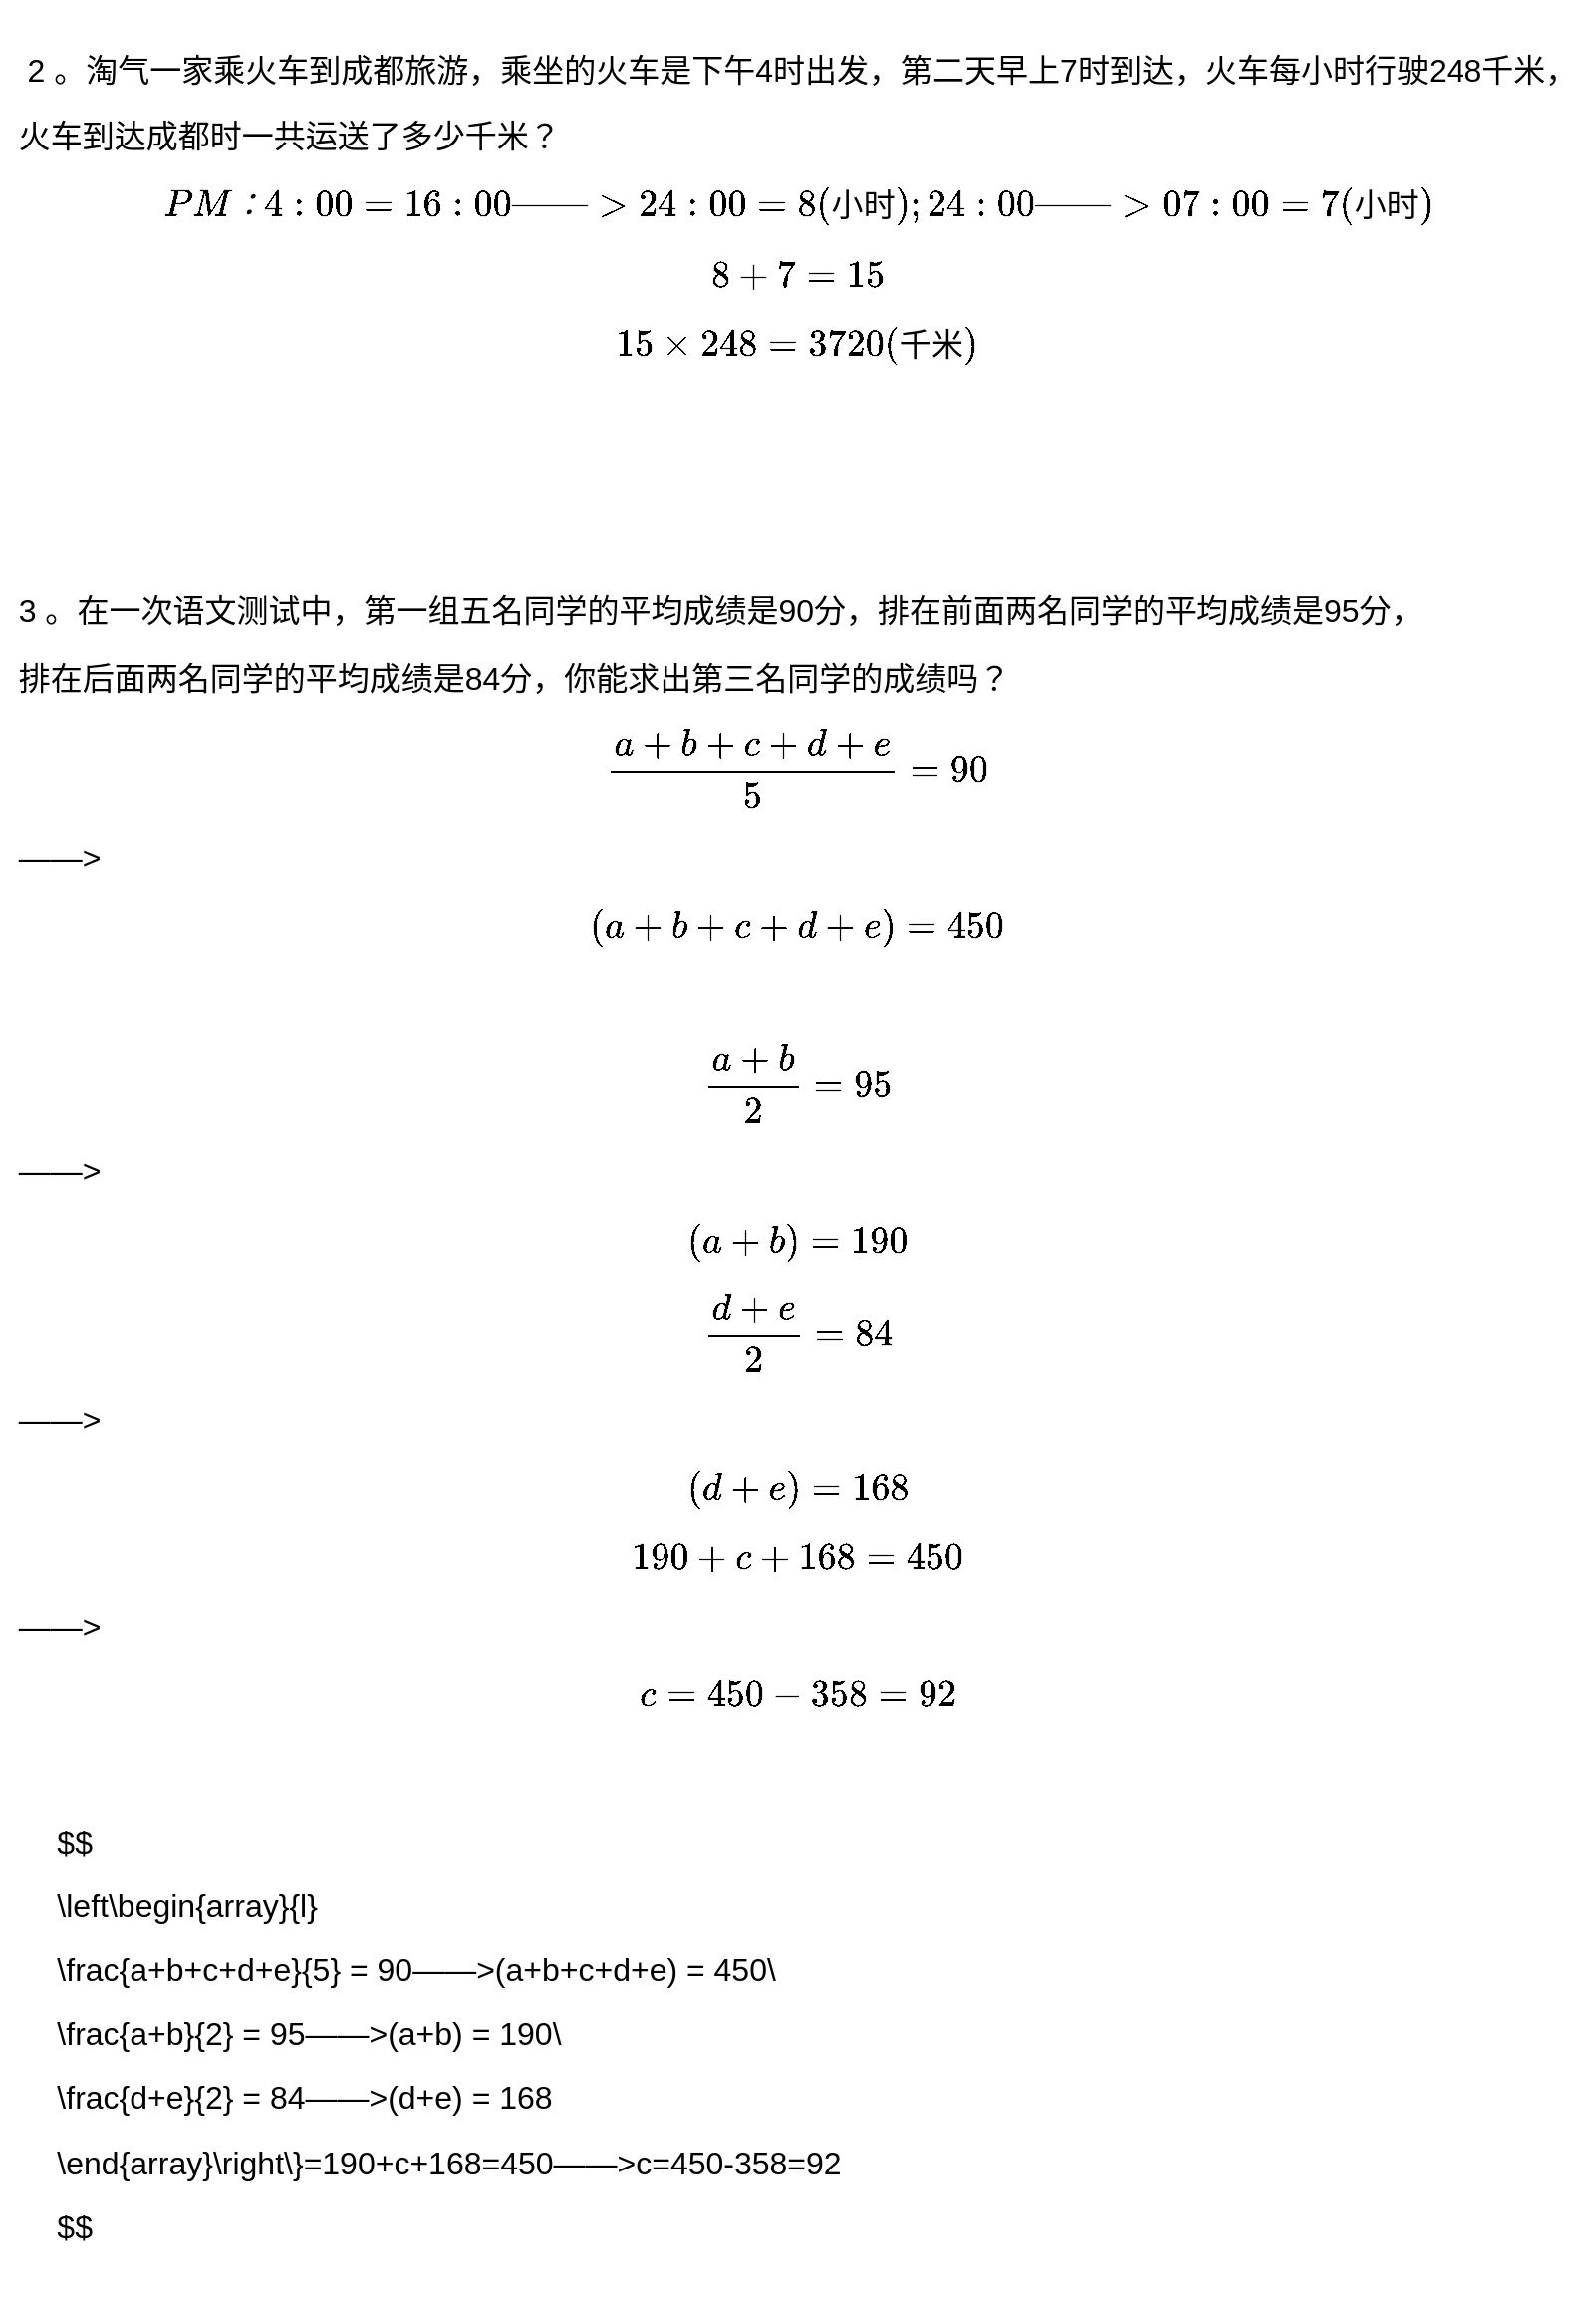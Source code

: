<mxfile version="13.10.0" type="github">
  <diagram id="d_5k1kWVG2uN-BUGGns2" name="Page-1">
    <mxGraphModel dx="3316" dy="5448" grid="1" gridSize="10" guides="1" tooltips="1" connect="1" arrows="1" fold="1" page="1" pageScale="1" pageWidth="827" pageHeight="1169" math="1" shadow="0">
      <root>
        <mxCell id="0" />
        <mxCell id="1" parent="0" />
        <mxCell id="VTZgr-LaX8WL-gc1TtYe-1" value="&lt;p class=&quot;MsoNormal&quot; style=&quot;text-align: left ; line-height: 114%&quot;&gt;&lt;span style=&quot;font-size: 12.0pt&quot;&gt;&lt;font style=&quot;vertical-align: inherit&quot;&gt;&lt;font style=&quot;vertical-align: inherit&quot;&gt;&lt;font style=&quot;vertical-align: inherit&quot;&gt;&lt;font style=&quot;vertical-align: inherit&quot;&gt;&lt;font style=&quot;vertical-align: inherit&quot;&gt;&lt;font style=&quot;vertical-align: inherit&quot;&gt;&lt;font style=&quot;vertical-align: inherit&quot;&gt;&lt;font style=&quot;vertical-align: inherit&quot;&gt;1.&amp;nbsp;&lt;/font&gt;&lt;/font&gt;&lt;/font&gt;&lt;/font&gt;&lt;/font&gt;&lt;/font&gt;&lt;/font&gt;&lt;/font&gt;&lt;/span&gt;&lt;span style=&quot;line-height: 114% ; font-size: 12.0pt&quot;&gt;&lt;font face=&quot;宋体&quot;&gt;&lt;font style=&quot;vertical-align: inherit&quot;&gt;&lt;font style=&quot;vertical-align: inherit&quot;&gt;&lt;font style=&quot;vertical-align: inherit&quot;&gt;&lt;font style=&quot;vertical-align: inherit&quot;&gt;&lt;font style=&quot;vertical-align: inherit&quot;&gt;&lt;font style=&quot;vertical-align: inherit&quot;&gt;&lt;font style=&quot;vertical-align: inherit&quot;&gt;&lt;font style=&quot;vertical-align: inherit&quot;&gt;小马虎在计算除法时，把除数&lt;/font&gt;&lt;/font&gt;&lt;/font&gt;&lt;/font&gt;&lt;/font&gt;&lt;/font&gt;&lt;/font&gt;&lt;/font&gt;&lt;/font&gt;&lt;/span&gt;&lt;span style=&quot;line-height: 114% ; font-size: 12.0pt&quot;&gt;&lt;font style=&quot;vertical-align: inherit&quot;&gt;&lt;font style=&quot;vertical-align: inherit&quot;&gt;&lt;font style=&quot;vertical-align: inherit&quot;&gt;&lt;font style=&quot;vertical-align: inherit&quot;&gt;&lt;font style=&quot;vertical-align: inherit&quot;&gt;&lt;font style=&quot;vertical-align: inherit&quot;&gt;&lt;font style=&quot;vertical-align: inherit&quot;&gt;&lt;font style=&quot;vertical-align: inherit&quot;&gt;43错写成34，这样得到的商是26，余数是2。正确的商是多少？余数是多少？&lt;/font&gt;&lt;/font&gt;&lt;/font&gt;&lt;/font&gt;&lt;/font&gt;&lt;/font&gt;&lt;/font&gt;&lt;/font&gt;&lt;/span&gt;&lt;span style=&quot;line-height: 114% ; font-size: 12.0pt&quot;&gt;&lt;/span&gt;&lt;/p&gt;&lt;p class=&quot;MsoNormal&quot; style=&quot;text-align: left ; line-height: 114%&quot;&gt;&lt;font style=&quot;font-size: 15px&quot;&gt;&lt;span style=&quot;line-height: 114%&quot;&gt;&lt;font style=&quot;vertical-align: inherit&quot;&gt;&lt;font style=&quot;vertical-align: inherit&quot;&gt;&lt;font style=&quot;vertical-align: inherit&quot;&gt;&lt;font style=&quot;vertical-align: inherit&quot;&gt;&lt;font style=&quot;vertical-align: inherit&quot;&gt;&lt;font style=&quot;vertical-align: inherit&quot;&gt;&lt;font style=&quot;vertical-align: inherit&quot;&gt;&lt;font style=&quot;vertical-align: inherit&quot;&gt;&amp;nbsp;&lt;/font&gt;&lt;/font&gt;&lt;/font&gt;&lt;/font&gt;&lt;/font&gt;&lt;/font&gt;&lt;/font&gt;&lt;/font&gt;&lt;/span&gt;&lt;/font&gt;&lt;span&gt;$$\frac{x}{34}=26...2$$&lt;/span&gt;&lt;/p&gt;&lt;p class=&quot;MsoNormal&quot; style=&quot;text-align: left ; line-height: 114%&quot;&gt;&lt;span style=&quot;font-size: medium&quot;&gt;$$x=34\times26+2=886$$&lt;/span&gt;&lt;/p&gt;&lt;p class=&quot;MsoNormal&quot; style=&quot;text-align: left ; line-height: 114%&quot;&gt;&lt;span style=&quot;line-height: 114%&quot;&gt;&lt;font size=&quot;3&quot;&gt;$$\frac{886}{43}=20...26$$&lt;/font&gt;&lt;/span&gt;&lt;/p&gt;&lt;span style=&quot;font-size: 12pt ; text-align: left&quot;&gt;&amp;nbsp;&lt;/span&gt;&lt;span style=&quot;font-family: &amp;#34;courier new&amp;#34; , &amp;#34;courier&amp;#34; , monospace ; font-size: 13px ; text-align: left ; background-color: rgb(255 , 255 , 255)&quot;&gt;&lt;br&gt;&lt;/span&gt;&lt;p class=&quot;MsoNormal&quot; style=&quot;text-align: left ; line-height: 114%&quot;&gt;&lt;span style=&quot;line-height: 114% ; font-size: 12.0pt&quot;&gt;&amp;nbsp;&lt;/span&gt;&lt;span style=&quot;line-height: 114% ; font-size: 12pt&quot;&gt;&lt;font style=&quot;vertical-align: inherit&quot;&gt;&lt;font style=&quot;vertical-align: inherit&quot;&gt;&lt;font style=&quot;vertical-align: inherit&quot;&gt;&lt;font style=&quot;vertical-align: inherit&quot;&gt;&lt;font style=&quot;vertical-align: inherit&quot;&gt;&lt;font style=&quot;vertical-align: inherit&quot;&gt;&lt;font style=&quot;vertical-align: inherit&quot;&gt;&lt;font style=&quot;vertical-align: inherit&quot;&gt;2 &lt;/font&gt;&lt;/font&gt;&lt;/font&gt;&lt;/font&gt;&lt;/font&gt;&lt;/font&gt;&lt;/font&gt;&lt;/font&gt;&lt;/span&gt;&lt;span style=&quot;line-height: 114% ; font-size: 12pt&quot;&gt;&lt;font style=&quot;vertical-align: inherit&quot;&gt;&lt;font style=&quot;vertical-align: inherit&quot;&gt;&lt;font style=&quot;vertical-align: inherit&quot;&gt;&lt;font style=&quot;vertical-align: inherit&quot;&gt;&lt;font style=&quot;vertical-align: inherit&quot;&gt;&lt;font style=&quot;vertical-align: inherit&quot;&gt;&lt;font style=&quot;vertical-align: inherit&quot;&gt;&lt;font style=&quot;vertical-align: inherit&quot;&gt;。&lt;/font&gt;&lt;/font&gt;&lt;/font&gt;&lt;/font&gt;&lt;/font&gt;&lt;/font&gt;&lt;/font&gt;&lt;/font&gt;&lt;/span&gt;&lt;span style=&quot;line-height: 114% ; font-size: 12pt&quot;&gt;&lt;font face=&quot;宋体&quot;&gt;&lt;font style=&quot;vertical-align: inherit&quot;&gt;&lt;font style=&quot;vertical-align: inherit&quot;&gt;&lt;font style=&quot;vertical-align: inherit&quot;&gt;&lt;font style=&quot;vertical-align: inherit&quot;&gt;&lt;font style=&quot;vertical-align: inherit&quot;&gt;&lt;font style=&quot;vertical-align: inherit&quot;&gt;&lt;font style=&quot;vertical-align: inherit&quot;&gt;&lt;font style=&quot;vertical-align: inherit&quot;&gt;淘气一家乘火车到成都旅游，乘坐的火车是下午&lt;/font&gt;&lt;/font&gt;&lt;/font&gt;&lt;/font&gt;&lt;/font&gt;&lt;/font&gt;&lt;/font&gt;&lt;/font&gt;&lt;/font&gt;&lt;font style=&quot;vertical-align: inherit&quot;&gt;&lt;font style=&quot;vertical-align: inherit&quot;&gt;&lt;font style=&quot;vertical-align: inherit&quot;&gt;&lt;font style=&quot;vertical-align: inherit&quot;&gt;&lt;font style=&quot;vertical-align: inherit&quot;&gt;&lt;font style=&quot;vertical-align: inherit&quot;&gt;&lt;font style=&quot;vertical-align: inherit&quot;&gt;&lt;font style=&quot;vertical-align: inherit&quot;&gt;4时出发，第二天早上7时到达，火车每小时行驶248千米&lt;/font&gt;&lt;/font&gt;&lt;/font&gt;&lt;/font&gt;&lt;/font&gt;&lt;/font&gt;&lt;/font&gt;&lt;/font&gt;&lt;/span&gt;&lt;span style=&quot;line-height: 114% ; font-size: 12pt&quot;&gt;&lt;font face=&quot;宋体&quot;&gt;&lt;font style=&quot;vertical-align: inherit&quot;&gt;&lt;font style=&quot;vertical-align: inherit&quot;&gt;&lt;font style=&quot;vertical-align: inherit&quot;&gt;&lt;font style=&quot;vertical-align: inherit&quot;&gt;&lt;font style=&quot;vertical-align: inherit&quot;&gt;&lt;font style=&quot;vertical-align: inherit&quot;&gt;&lt;font style=&quot;vertical-align: inherit&quot;&gt;&lt;font style=&quot;vertical-align: inherit&quot;&gt;&lt;font style=&quot;vertical-align: inherit&quot;&gt;&lt;font style=&quot;vertical-align: inherit&quot;&gt;，&lt;/font&gt;&lt;/font&gt;&lt;/font&gt;&lt;/font&gt;&lt;/font&gt;&lt;/font&gt;&lt;/font&gt;&lt;/font&gt;&lt;/font&gt;&lt;/font&gt;&lt;/font&gt;&lt;/span&gt;&lt;/p&gt;&lt;p class=&quot;MsoNormal&quot; style=&quot;text-align: left ; line-height: 114%&quot;&gt;&lt;span style=&quot;line-height: 114% ; font-size: 12.0pt&quot;&gt;&lt;font face=&quot;宋体&quot;&gt;&lt;font style=&quot;vertical-align: inherit&quot;&gt;&lt;font style=&quot;vertical-align: inherit&quot;&gt;&lt;font style=&quot;vertical-align: inherit&quot;&gt;&lt;font style=&quot;vertical-align: inherit&quot;&gt;&lt;font style=&quot;vertical-align: inherit&quot;&gt;&lt;font style=&quot;vertical-align: inherit&quot;&gt;&lt;font style=&quot;vertical-align: inherit&quot;&gt;&lt;font style=&quot;vertical-align: inherit&quot;&gt;火车到达成都时一共运送了多少千米&lt;/font&gt;&lt;/font&gt;&lt;/font&gt;&lt;/font&gt;&lt;/font&gt;&lt;/font&gt;&lt;/font&gt;&lt;/font&gt;&lt;/font&gt;&lt;font style=&quot;vertical-align: inherit&quot;&gt;&lt;font style=&quot;vertical-align: inherit&quot;&gt;&lt;font style=&quot;vertical-align: inherit&quot;&gt;&lt;font style=&quot;vertical-align: inherit&quot;&gt;&lt;font style=&quot;vertical-align: inherit&quot;&gt;&lt;font style=&quot;vertical-align: inherit&quot;&gt;&lt;font style=&quot;vertical-align: inherit&quot;&gt;？&lt;/font&gt;&lt;/font&gt;&lt;/font&gt;&lt;/font&gt;&lt;/font&gt;&lt;/font&gt;&lt;/font&gt;&lt;/span&gt;&lt;/p&gt;&lt;p class=&quot;MsoNormal&quot; style=&quot;text-align: left ; line-height: 114%&quot;&gt;&lt;span style=&quot;font-size: 12pt&quot;&gt;$$PM：4:00 = 16:00——&amp;gt;24:00=8(小时);24:00——&amp;gt;07:00=7(小时)$$&lt;/span&gt;&lt;/p&gt;&lt;p class=&quot;MsoNormal&quot; style=&quot;text-align: left ; line-height: 114%&quot;&gt;&lt;span style=&quot;line-height: 114% ; font-size: 12.0pt&quot;&gt;$$8+7=15$$&lt;/span&gt;&lt;/p&gt;&lt;p class=&quot;MsoNormal&quot; style=&quot;text-align: left ; line-height: 114%&quot;&gt;&lt;span style=&quot;font-size: 16px&quot;&gt;$$15\times248 = 3720(千米)$$&lt;/span&gt;&lt;/p&gt;&lt;p class=&quot;MsoNormal&quot; style=&quot;text-align: left ; line-height: 114%&quot;&gt;&lt;span style=&quot;line-height: 114% ; font-size: 12.0pt&quot;&gt;&amp;nbsp;&lt;/span&gt;&lt;/p&gt;&lt;p class=&quot;MsoNormal&quot; style=&quot;text-align: left ; line-height: 114%&quot;&gt;&lt;span style=&quot;line-height: 114% ; font-size: 12.0pt&quot;&gt;&amp;nbsp;&lt;/span&gt;&lt;/p&gt;&lt;p class=&quot;MsoNormal&quot; style=&quot;text-align: left ; line-height: 114%&quot;&gt;&lt;span style=&quot;line-height: 114% ; font-size: 12.0pt&quot;&gt;&amp;nbsp;&lt;/span&gt;&lt;/p&gt;&lt;p class=&quot;MsoNormal&quot; style=&quot;text-align: left ; line-height: 114%&quot;&gt;&lt;span style=&quot;line-height: 114% ; font-size: 12.0pt&quot;&gt;&lt;font style=&quot;vertical-align: inherit&quot;&gt;&lt;font style=&quot;vertical-align: inherit&quot;&gt;&lt;font style=&quot;vertical-align: inherit&quot;&gt;&lt;font style=&quot;vertical-align: inherit&quot;&gt;&lt;font style=&quot;vertical-align: inherit&quot;&gt;&lt;font style=&quot;vertical-align: inherit&quot;&gt;&lt;font style=&quot;vertical-align: inherit&quot;&gt;&lt;font style=&quot;vertical-align: inherit&quot;&gt;3 &lt;/font&gt;&lt;/font&gt;&lt;/font&gt;&lt;/font&gt;&lt;/font&gt;&lt;/font&gt;&lt;/font&gt;&lt;/font&gt;&lt;/span&gt;&lt;span style=&quot;line-height: 114% ; font-size: 12.0pt&quot;&gt;&lt;font style=&quot;vertical-align: inherit&quot;&gt;&lt;font style=&quot;vertical-align: inherit&quot;&gt;&lt;font style=&quot;vertical-align: inherit&quot;&gt;&lt;font style=&quot;vertical-align: inherit&quot;&gt;&lt;font style=&quot;vertical-align: inherit&quot;&gt;&lt;font style=&quot;vertical-align: inherit&quot;&gt;&lt;font style=&quot;vertical-align: inherit&quot;&gt;&lt;font style=&quot;vertical-align: inherit&quot;&gt;。&lt;/font&gt;&lt;/font&gt;&lt;/font&gt;&lt;/font&gt;&lt;/font&gt;&lt;/font&gt;&lt;/font&gt;&lt;/font&gt;&lt;/span&gt;&lt;font style=&quot;vertical-align: inherit&quot;&gt;&lt;span style=&quot;line-height: 114% ; font-size: 12.0pt&quot;&gt;&lt;font face=&quot;宋体&quot;&gt;&lt;font style=&quot;vertical-align: inherit&quot;&gt;&lt;font style=&quot;vertical-align: inherit&quot;&gt;&lt;font style=&quot;vertical-align: inherit&quot;&gt;&lt;font style=&quot;vertical-align: inherit&quot;&gt;&lt;font style=&quot;vertical-align: inherit&quot;&gt;&lt;font style=&quot;vertical-align: inherit&quot;&gt;&lt;font style=&quot;vertical-align: inherit&quot;&gt;在一次语文测试中，第一组五名同学的平均成绩是&lt;/font&gt;&lt;/font&gt;&lt;/font&gt;&lt;/font&gt;&lt;/font&gt;&lt;/font&gt;&lt;/font&gt;&lt;/font&gt;&lt;/span&gt;&lt;/font&gt;&lt;span style=&quot;line-height: 114% ; font-size: 12.0pt&quot;&gt;&lt;font style=&quot;vertical-align: inherit&quot;&gt;&lt;font style=&quot;vertical-align: inherit&quot;&gt;&lt;font style=&quot;vertical-align: inherit&quot;&gt;&lt;font style=&quot;vertical-align: inherit&quot;&gt;&lt;font style=&quot;vertical-align: inherit&quot;&gt;&lt;font style=&quot;vertical-align: inherit&quot;&gt;&lt;font style=&quot;vertical-align: inherit&quot;&gt;&lt;font style=&quot;vertical-align: inherit&quot;&gt;&lt;font style=&quot;vertical-align: inherit&quot;&gt;90分，排在前面两名同学的平均成绩是95分，&lt;/font&gt;&lt;/font&gt;&lt;/font&gt;&lt;/font&gt;&lt;/font&gt;&lt;/font&gt;&lt;/font&gt;&lt;/font&gt;&lt;/font&gt;&lt;/span&gt;&lt;/p&gt;&lt;p class=&quot;MsoNormal&quot; style=&quot;text-align: left ; line-height: 114%&quot;&gt;&lt;font style=&quot;vertical-align: inherit&quot;&gt;&lt;span style=&quot;line-height: 114% ; font-size: 12.0pt&quot;&gt;&lt;font style=&quot;vertical-align: inherit&quot;&gt;&lt;font style=&quot;vertical-align: inherit&quot;&gt;&lt;font style=&quot;vertical-align: inherit&quot;&gt;&lt;font style=&quot;vertical-align: inherit&quot;&gt;&lt;font style=&quot;vertical-align: inherit&quot;&gt;&lt;font style=&quot;vertical-align: inherit&quot;&gt;&lt;font style=&quot;vertical-align: inherit&quot;&gt;排在后面两名同学的平均成绩是&lt;/font&gt;&lt;/font&gt;&lt;/font&gt;&lt;/font&gt;&lt;/font&gt;&lt;/font&gt;&lt;/font&gt;&lt;/span&gt;&lt;span style=&quot;line-height: 114% ; font-size: 12.0pt&quot;&gt;&lt;font style=&quot;vertical-align: inherit&quot;&gt;&lt;font style=&quot;vertical-align: inherit&quot;&gt;&lt;font style=&quot;vertical-align: inherit&quot;&gt;&lt;font style=&quot;vertical-align: inherit&quot;&gt;&lt;font style=&quot;vertical-align: inherit&quot;&gt;&lt;font style=&quot;vertical-align: inherit&quot;&gt;&lt;font style=&quot;vertical-align: inherit&quot;&gt;84分，你能求出第三名同学的成绩吗？&lt;/font&gt;&lt;/font&gt;&lt;/font&gt;&lt;/font&gt;&lt;/font&gt;&lt;/font&gt;&lt;/font&gt;&lt;/span&gt;&lt;/font&gt;&lt;span style=&quot;font-size: 10.5pt&quot;&gt;&amp;nbsp;&lt;/span&gt;&lt;/p&gt;&lt;p class=&quot;MsoNormal&quot; style=&quot;text-align: left ; line-height: 114%&quot;&gt;&lt;span style=&quot;line-height: 114% ; font-size: 12pt&quot;&gt;&lt;font style=&quot;vertical-align: inherit&quot;&gt;&lt;font style=&quot;vertical-align: inherit&quot;&gt;$$\frac{a+b+c+d+e}{5} = 90$$——&amp;gt;&lt;/font&gt;&lt;/font&gt;&lt;/span&gt;&lt;span style=&quot;font-size: 12pt&quot;&gt;$$(a+b+c+d+e) = 450$$&lt;/span&gt;&lt;br&gt;&lt;/p&gt;&lt;p class=&quot;MsoNormal&quot; style=&quot;text-align: left ; line-height: 114%&quot;&gt;&lt;span style=&quot;line-height: 114% ; font-size: 12.0pt&quot;&gt;&lt;font style=&quot;vertical-align: inherit&quot;&gt;&lt;font style=&quot;vertical-align: inherit&quot;&gt;$$\frac{a+b}{2} = 95$$——&amp;gt;$$(a+b) = 190$$&lt;/font&gt;&lt;/font&gt;&lt;/span&gt;&lt;/p&gt;&lt;p class=&quot;MsoNormal&quot; style=&quot;text-align: left ; line-height: 114%&quot;&gt;&lt;span style=&quot;line-height: 114% ; font-size: 12.0pt&quot;&gt;&lt;font style=&quot;vertical-align: inherit&quot;&gt;&lt;font style=&quot;vertical-align: inherit&quot;&gt;$$\frac{d+e}{2} = 84$$——&amp;gt;$$(d+e) = 168$$&lt;/font&gt;&lt;/font&gt;&lt;/span&gt;&lt;/p&gt;&lt;p class=&quot;MsoNormal&quot; style=&quot;text-align: left ; line-height: 114%&quot;&gt;&lt;span style=&quot;line-height: 114% ; font-size: 12.0pt&quot;&gt;&lt;font style=&quot;vertical-align: inherit&quot;&gt;&lt;font style=&quot;vertical-align: inherit&quot;&gt;$$190+c+168 = 450$$——&amp;gt;$$c = 450 - 358 = 92$$&lt;/font&gt;&lt;/font&gt;&lt;/span&gt;&lt;/p&gt;" style="text;html=1;align=center;verticalAlign=middle;resizable=0;points=[];autosize=1;fontSize=15;" parent="1" vertex="1">
          <mxGeometry x="-1640" y="-4430" width="800" height="650" as="geometry" />
        </mxCell>
        <mxCell id="XpAMmcvzi6uvPsPUBMay-2" value="&lt;p class=&quot;MsoNormal&quot; style=&quot;font-size: 15px ; text-align: left ; line-height: 17.1px&quot;&gt;&lt;span style=&quot;font-size: 16px&quot;&gt;$$&lt;/span&gt;&lt;span style=&quot;font-size: 16px&quot;&gt;&amp;nbsp;&lt;/span&gt;&lt;/p&gt;&lt;p class=&quot;MsoNormal&quot; style=&quot;font-size: 15px ; text-align: left ; line-height: 17.1px&quot;&gt;&lt;span style=&quot;font-size: 16px&quot;&gt;\left&lt;/span&gt;&lt;span style=&quot;font-size: 16px&quot;&gt;\begin{array}{l}&lt;/span&gt;&lt;/p&gt;&lt;p class=&quot;MsoNormal&quot; style=&quot;font-size: 15px ; text-align: left ; line-height: 17.1px&quot;&gt;&lt;span style=&quot;font-size: 16px&quot;&gt;\&lt;/span&gt;&lt;span style=&quot;font-size: 16px&quot;&gt;frac{a+b+c+d+e}{5} = 90——&amp;gt;(a+b+c+d+e) = 450\\&lt;/span&gt;&lt;/p&gt;&lt;p class=&quot;MsoNormal&quot; style=&quot;font-size: 15px ; text-align: left ; line-height: 17.1px&quot;&gt;&lt;span style=&quot;font-size: 16px&quot;&gt;\frac{a+b}{2} = 95——&amp;gt;(a+b) = 190\\&lt;/span&gt;&lt;/p&gt;&lt;p class=&quot;MsoNormal&quot; style=&quot;font-size: 15px ; text-align: left ; line-height: 17.1px&quot;&gt;&lt;span style=&quot;font-size: 16px&quot;&gt;\frac{d+e}{2} = 84——&amp;gt;(d+e) = 168&lt;/span&gt;&lt;/p&gt;&lt;p class=&quot;MsoNormal&quot; style=&quot;font-size: 15px ; text-align: left ; line-height: 17.1px&quot;&gt;&lt;span style=&quot;font-size: 16px&quot;&gt;\end{array}&lt;/span&gt;&lt;span style=&quot;font-size: 16px&quot;&gt;\right\}&lt;/span&gt;&lt;span style=&quot;font-size: 16px&quot;&gt;=190+c+168=450——&amp;gt;c=450-358=92&lt;/span&gt;&lt;/p&gt;&lt;p class=&quot;MsoNormal&quot; style=&quot;font-size: 15px ; text-align: left ; line-height: 17.1px&quot;&gt;&lt;span style=&quot;font-size: 16px&quot;&gt;$$&lt;/span&gt;&lt;/p&gt;&lt;div&gt;&lt;span style=&quot;font-size: 16px&quot;&gt;&lt;br&gt;&lt;/span&gt;&lt;/div&gt;" style="text;html=1;align=center;verticalAlign=middle;resizable=0;points=[];autosize=1;" vertex="1" parent="1">
          <mxGeometry x="-1620" y="-3530" width="410" height="260" as="geometry" />
        </mxCell>
      </root>
    </mxGraphModel>
  </diagram>
</mxfile>
